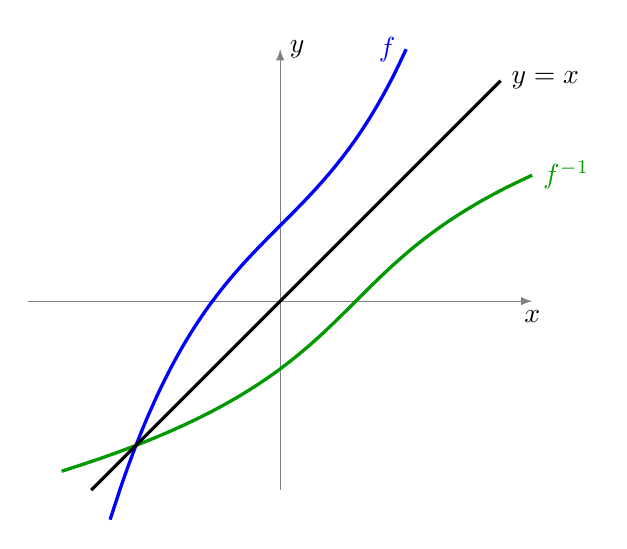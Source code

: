 \begin{tikzpicture}[scale=0.8]
	      
	 \draw[->,>=latex, gray] (-4,0)--(4,0) node[below,black] {$x$};
	 \draw[->,>=latex, gray] (0,-3)--(0,4) node[right,black] {$y$};  
	 
	\draw[very thick, color=blue,domain=-2.7:2,smooth] plot (\x,{0.1*\x*\x*\x + \x+1.2}) node[left,blue] {$f$};
	\draw[very thick, color=green!60!black,domain=-2.7:2,smooth] plot ({0.1*\x*\x*\x + \x+1.2},\x) node[right,green!60!black] {$f^{-1}$};
	
	\draw[very thick] (-3,-3) -- (3.5,3.5) node[right] {$y=x$};

\end{tikzpicture}

